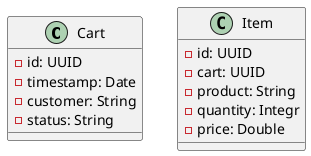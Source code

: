 @startuml
    class Cart {
        - id: UUID
        - timestamp: Date
        - customer: String
        - status: String
    }

    class Item {
        - id: UUID
        - cart: UUID
        - product: String
        - quantity: Integr
        - price: Double
    }
@enduml